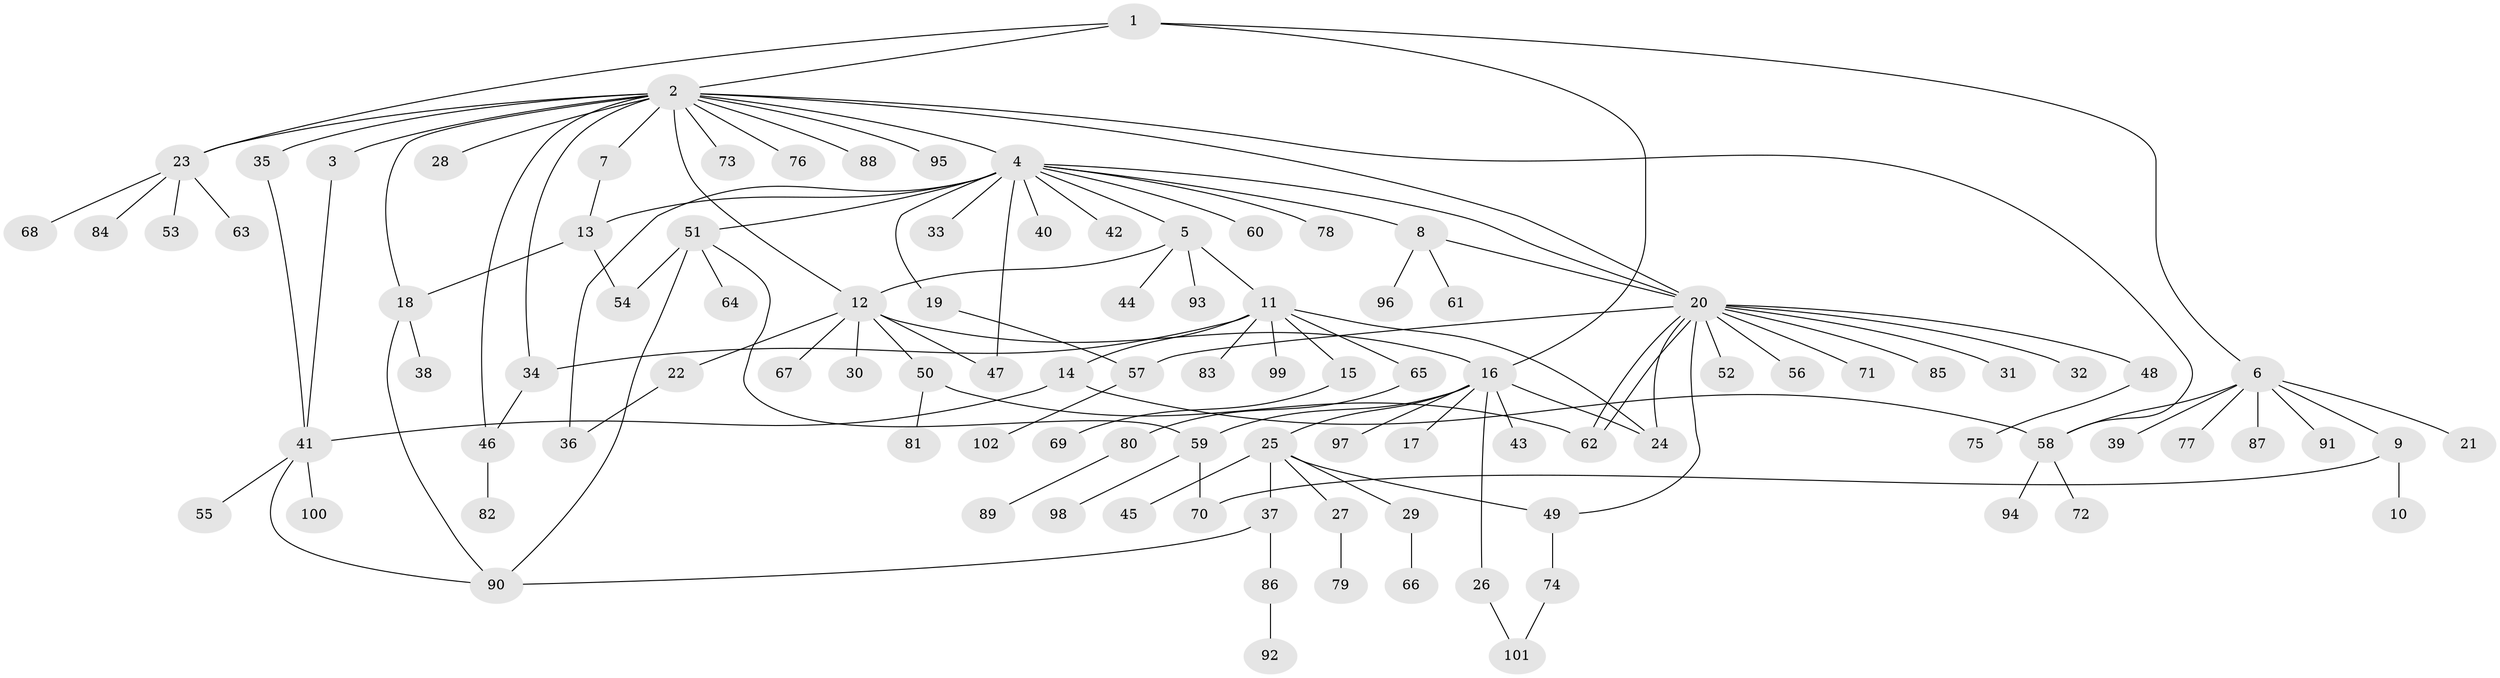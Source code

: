 // coarse degree distribution, {15: 0.01639344262295082, 2: 0.14754098360655737, 16: 0.01639344262295082, 4: 0.04918032786885246, 14: 0.01639344262295082, 3: 0.06557377049180328, 1: 0.6065573770491803, 9: 0.01639344262295082, 13: 0.01639344262295082, 6: 0.01639344262295082, 5: 0.01639344262295082, 7: 0.01639344262295082}
// Generated by graph-tools (version 1.1) at 2025/18/03/04/25 18:18:04]
// undirected, 102 vertices, 129 edges
graph export_dot {
graph [start="1"]
  node [color=gray90,style=filled];
  1;
  2;
  3;
  4;
  5;
  6;
  7;
  8;
  9;
  10;
  11;
  12;
  13;
  14;
  15;
  16;
  17;
  18;
  19;
  20;
  21;
  22;
  23;
  24;
  25;
  26;
  27;
  28;
  29;
  30;
  31;
  32;
  33;
  34;
  35;
  36;
  37;
  38;
  39;
  40;
  41;
  42;
  43;
  44;
  45;
  46;
  47;
  48;
  49;
  50;
  51;
  52;
  53;
  54;
  55;
  56;
  57;
  58;
  59;
  60;
  61;
  62;
  63;
  64;
  65;
  66;
  67;
  68;
  69;
  70;
  71;
  72;
  73;
  74;
  75;
  76;
  77;
  78;
  79;
  80;
  81;
  82;
  83;
  84;
  85;
  86;
  87;
  88;
  89;
  90;
  91;
  92;
  93;
  94;
  95;
  96;
  97;
  98;
  99;
  100;
  101;
  102;
  1 -- 2;
  1 -- 6;
  1 -- 16;
  1 -- 23;
  2 -- 3;
  2 -- 4;
  2 -- 7;
  2 -- 12;
  2 -- 18;
  2 -- 20;
  2 -- 23;
  2 -- 28;
  2 -- 34;
  2 -- 35;
  2 -- 46;
  2 -- 58;
  2 -- 73;
  2 -- 76;
  2 -- 88;
  2 -- 95;
  3 -- 41;
  4 -- 5;
  4 -- 8;
  4 -- 13;
  4 -- 19;
  4 -- 20;
  4 -- 33;
  4 -- 36;
  4 -- 40;
  4 -- 42;
  4 -- 47;
  4 -- 51;
  4 -- 60;
  4 -- 78;
  5 -- 11;
  5 -- 12;
  5 -- 44;
  5 -- 93;
  6 -- 9;
  6 -- 21;
  6 -- 39;
  6 -- 58;
  6 -- 77;
  6 -- 87;
  6 -- 91;
  7 -- 13;
  8 -- 20;
  8 -- 61;
  8 -- 96;
  9 -- 10;
  9 -- 70;
  11 -- 14;
  11 -- 15;
  11 -- 24;
  11 -- 34;
  11 -- 65;
  11 -- 83;
  11 -- 99;
  12 -- 16;
  12 -- 22;
  12 -- 30;
  12 -- 47;
  12 -- 50;
  12 -- 67;
  13 -- 18;
  13 -- 54;
  14 -- 41;
  14 -- 58;
  15 -- 69;
  16 -- 17;
  16 -- 24;
  16 -- 25;
  16 -- 26;
  16 -- 43;
  16 -- 59;
  16 -- 97;
  18 -- 38;
  18 -- 90;
  19 -- 57;
  20 -- 24;
  20 -- 31;
  20 -- 32;
  20 -- 48;
  20 -- 49;
  20 -- 52;
  20 -- 56;
  20 -- 57;
  20 -- 62;
  20 -- 62;
  20 -- 71;
  20 -- 85;
  22 -- 36;
  23 -- 53;
  23 -- 63;
  23 -- 68;
  23 -- 84;
  25 -- 27;
  25 -- 29;
  25 -- 37;
  25 -- 45;
  25 -- 49;
  26 -- 101;
  27 -- 79;
  29 -- 66;
  34 -- 46;
  35 -- 41;
  37 -- 86;
  37 -- 90;
  41 -- 55;
  41 -- 90;
  41 -- 100;
  46 -- 82;
  48 -- 75;
  49 -- 74;
  50 -- 62;
  50 -- 81;
  51 -- 54;
  51 -- 59;
  51 -- 64;
  51 -- 90;
  57 -- 102;
  58 -- 72;
  58 -- 94;
  59 -- 70;
  59 -- 98;
  65 -- 80;
  74 -- 101;
  80 -- 89;
  86 -- 92;
}
